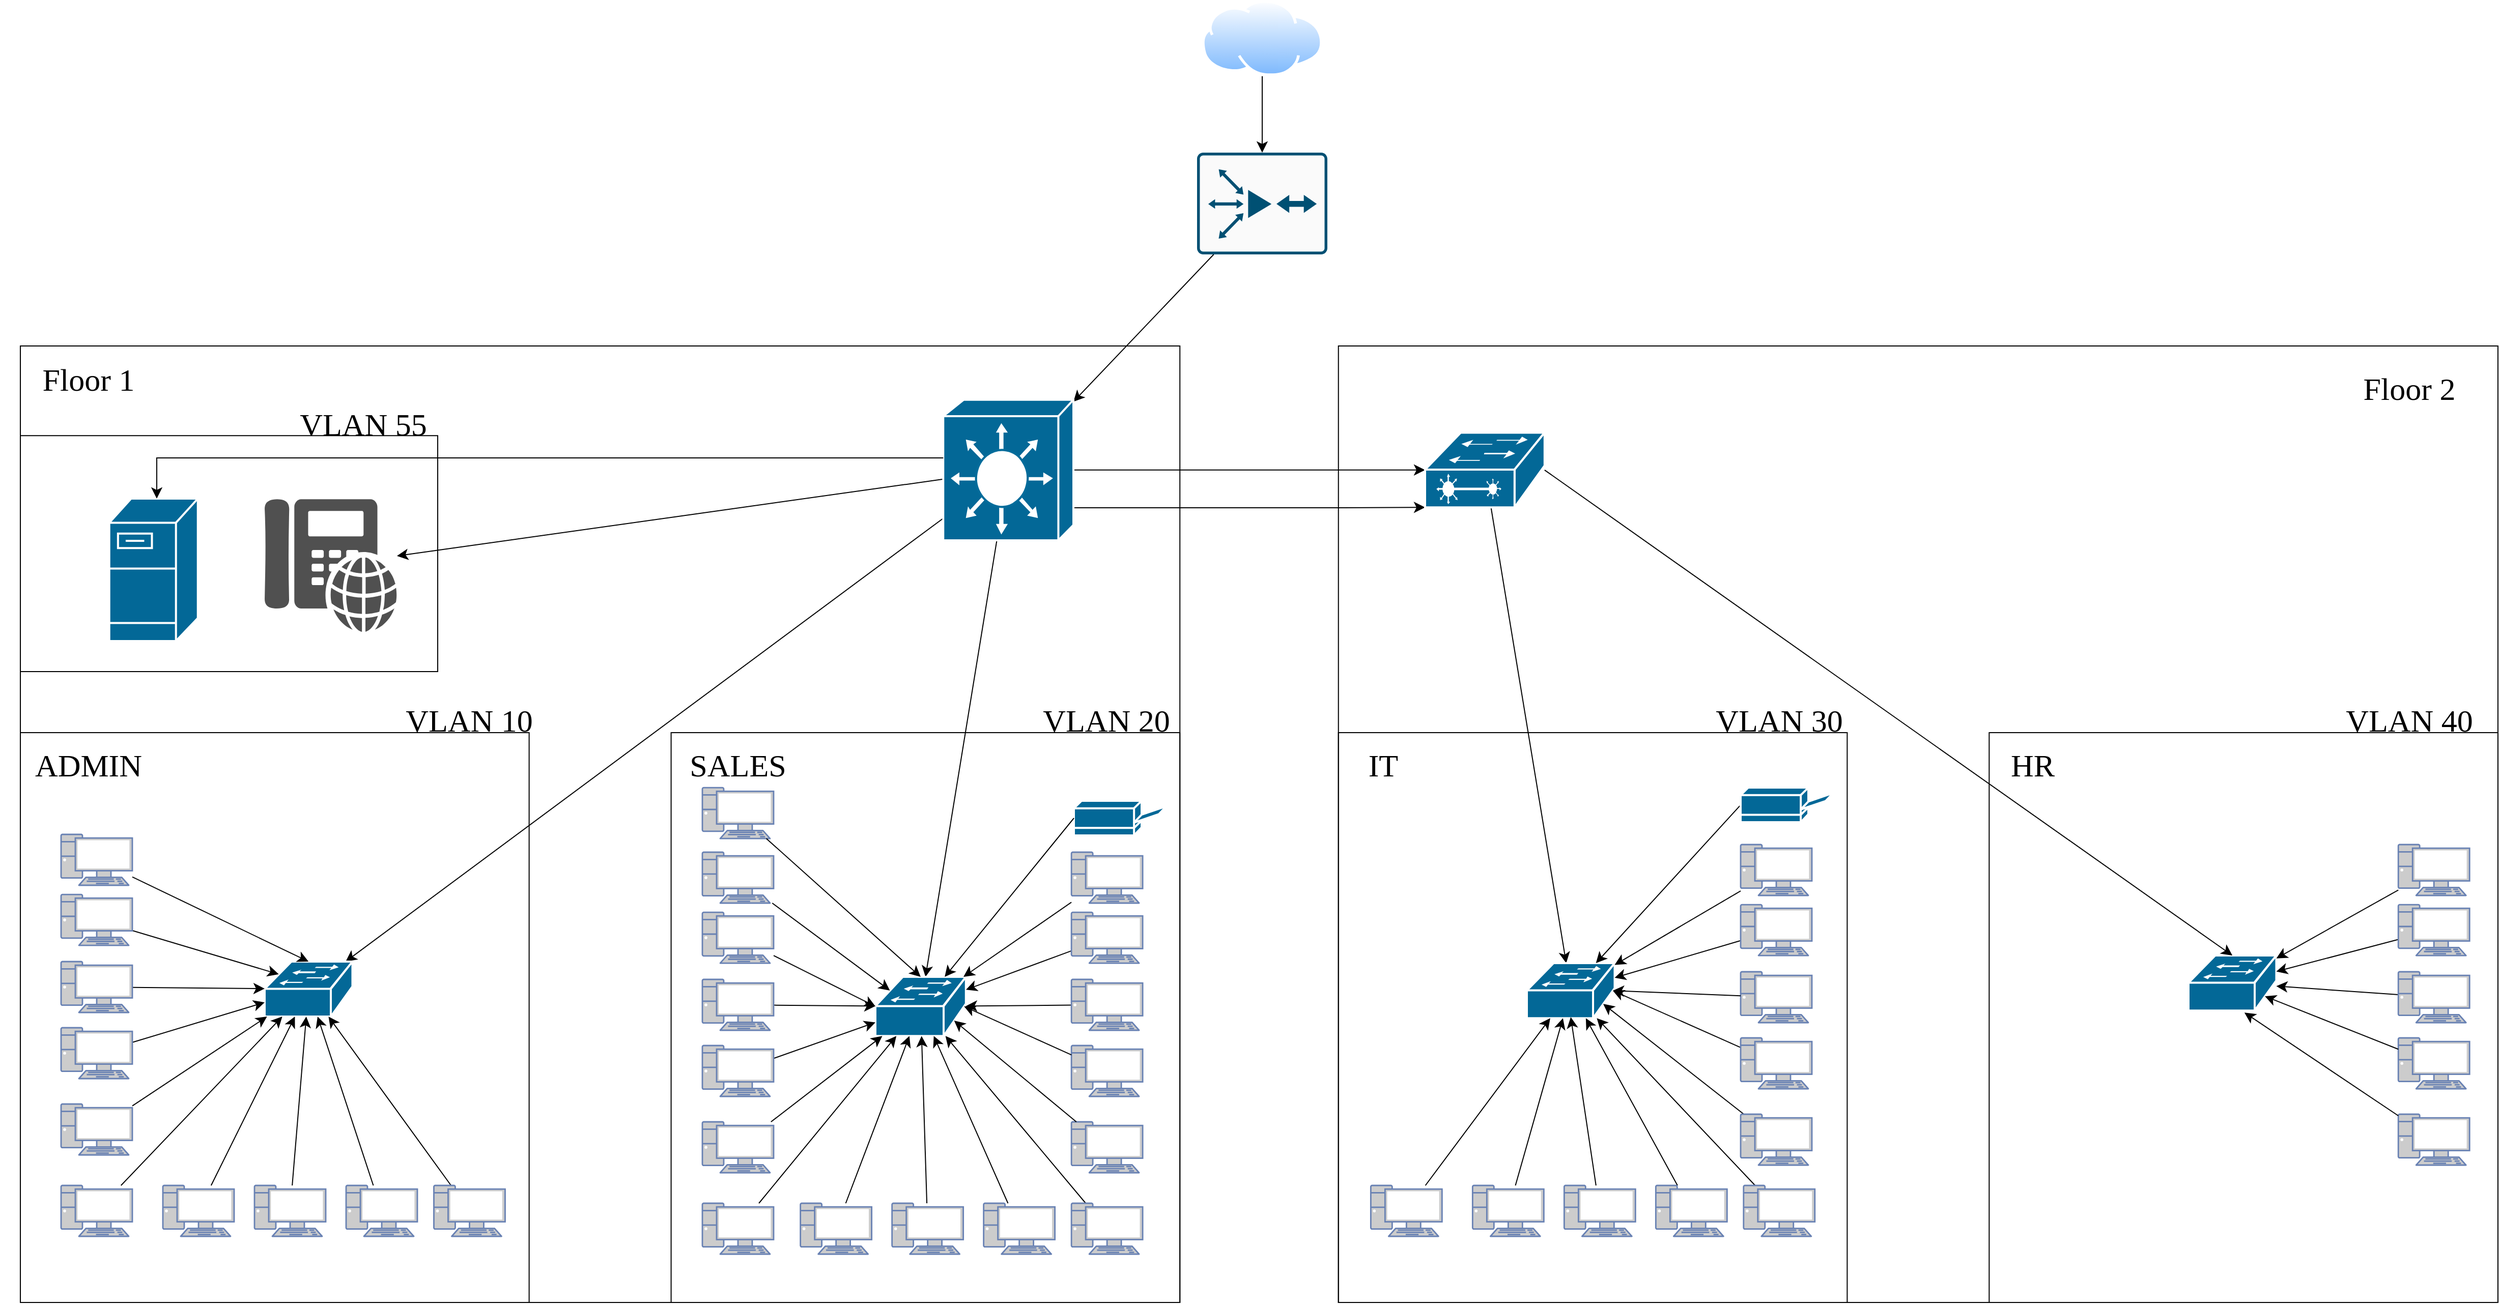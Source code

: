 <mxfile version="27.0.3">
  <diagram name="Page-1" id="lvZPzRQ9xBgecxqEHYSW">
    <mxGraphModel dx="3489" dy="4010" grid="1" gridSize="10" guides="1" tooltips="1" connect="1" arrows="1" fold="1" page="1" pageScale="1" pageWidth="1169" pageHeight="827" background="none" math="0" shadow="0">
      <root>
        <mxCell id="0" />
        <mxCell id="1" parent="0" />
        <mxCell id="jiWG33mtaCor1uyyTD07-7" value="" style="edgeStyle=none;curved=1;rounded=0;orthogonalLoop=1;jettySize=auto;html=1;fontSize=12;startSize=8;endSize=8;" edge="1" parent="1" source="jiWG33mtaCor1uyyTD07-3" target="jiWG33mtaCor1uyyTD07-6">
          <mxGeometry relative="1" as="geometry" />
        </mxCell>
        <mxCell id="jiWG33mtaCor1uyyTD07-3" value="" style="image;aspect=fixed;perimeter=ellipsePerimeter;html=1;align=center;shadow=0;dashed=0;spacingTop=3;image=img/lib/active_directory/internet_cloud.svg;" vertex="1" parent="1">
          <mxGeometry x="520.55" y="40" width="118.89" height="74.9" as="geometry" />
        </mxCell>
        <mxCell id="jiWG33mtaCor1uyyTD07-8" value="" style="edgeStyle=none;curved=1;rounded=0;orthogonalLoop=1;jettySize=auto;html=1;fontSize=12;startSize=8;endSize=8;" edge="1" parent="1" source="jiWG33mtaCor1uyyTD07-6" target="jiWG33mtaCor1uyyTD07-2">
          <mxGeometry relative="1" as="geometry" />
        </mxCell>
        <mxCell id="jiWG33mtaCor1uyyTD07-6" value="" style="sketch=0;points=[[0.015,0.015,0],[0.985,0.015,0],[0.985,0.985,0],[0.015,0.985,0],[0.25,0,0],[0.5,0,0],[0.75,0,0],[1,0.25,0],[1,0.5,0],[1,0.75,0],[0.75,1,0],[0.5,1,0],[0.25,1,0],[0,0.75,0],[0,0.5,0],[0,0.25,0]];verticalLabelPosition=bottom;html=1;verticalAlign=top;aspect=fixed;align=center;pointerEvents=1;shape=mxgraph.cisco19.rect;prIcon=router_with_firewall2;fillColor=#FAFAFA;strokeColor=#005073;" vertex="1" parent="1">
          <mxGeometry x="515.99" y="190" width="128" height="100" as="geometry" />
        </mxCell>
        <mxCell id="jiWG33mtaCor1uyyTD07-9" value="" style="rounded=0;whiteSpace=wrap;html=1;fillColor=none;" vertex="1" parent="1">
          <mxGeometry x="-640" y="380" width="1139.122" height="940" as="geometry" />
        </mxCell>
        <mxCell id="jiWG33mtaCor1uyyTD07-25" style="edgeStyle=none;curved=1;rounded=0;orthogonalLoop=1;jettySize=auto;html=1;fontSize=12;startSize=8;endSize=8;" edge="1" parent="1" source="jiWG33mtaCor1uyyTD07-2" target="jiWG33mtaCor1uyyTD07-19">
          <mxGeometry relative="1" as="geometry" />
        </mxCell>
        <mxCell id="jiWG33mtaCor1uyyTD07-28" style="edgeStyle=none;curved=1;rounded=0;orthogonalLoop=1;jettySize=auto;html=1;fontSize=12;startSize=8;endSize=8;" edge="1" parent="1" source="jiWG33mtaCor1uyyTD07-2" target="jiWG33mtaCor1uyyTD07-26">
          <mxGeometry relative="1" as="geometry" />
        </mxCell>
        <mxCell id="jiWG33mtaCor1uyyTD07-30" style="edgeStyle=none;curved=1;rounded=0;orthogonalLoop=1;jettySize=auto;html=1;fontSize=12;startSize=8;endSize=8;" edge="1" parent="1" source="jiWG33mtaCor1uyyTD07-2" target="jiWG33mtaCor1uyyTD07-29">
          <mxGeometry relative="1" as="geometry" />
        </mxCell>
        <mxCell id="jiWG33mtaCor1uyyTD07-33" style="edgeStyle=none;curved=1;rounded=0;orthogonalLoop=1;jettySize=auto;html=1;fontSize=12;startSize=8;endSize=8;" edge="1" parent="1" source="jiWG33mtaCor1uyyTD07-2" target="jiWG33mtaCor1uyyTD07-16">
          <mxGeometry relative="1" as="geometry" />
        </mxCell>
        <mxCell id="jiWG33mtaCor1uyyTD07-134" style="edgeStyle=orthogonalEdgeStyle;rounded=0;orthogonalLoop=1;jettySize=auto;html=1;fontSize=12;startSize=8;endSize=8;entryX=0;entryY=1;entryDx=0;entryDy=0;entryPerimeter=0;" edge="1" parent="1" source="jiWG33mtaCor1uyyTD07-2" target="jiWG33mtaCor1uyyTD07-16">
          <mxGeometry relative="1" as="geometry">
            <Array as="points">
              <mxPoint x="660" y="539" />
              <mxPoint x="660" y="539" />
            </Array>
          </mxGeometry>
        </mxCell>
        <mxCell id="jiWG33mtaCor1uyyTD07-2" value="" style="shape=mxgraph.cisco.switches.layer_3_switch;sketch=0;html=1;pointerEvents=1;dashed=0;fillColor=#036897;strokeColor=#ffffff;strokeWidth=2;verticalLabelPosition=bottom;verticalAlign=top;align=center;outlineConnect=0;" vertex="1" parent="1">
          <mxGeometry x="266.648" y="432.882" width="127.861" height="138.062" as="geometry" />
        </mxCell>
        <mxCell id="jiWG33mtaCor1uyyTD07-11" value="" style="rounded=0;whiteSpace=wrap;html=1;fillColor=none;" vertex="1" parent="1">
          <mxGeometry x="654.868" y="380" width="1139.122" height="940" as="geometry" />
        </mxCell>
        <mxCell id="jiWG33mtaCor1uyyTD07-13" value="Floor 1" style="text;html=1;align=center;verticalAlign=middle;whiteSpace=wrap;rounded=0;fontFamily=Poppins;fontSource=https%3A%2F%2Ffonts.googleapis.com%2Fcss%3Ffamily%3DPoppins;fontSize=31;" vertex="1" parent="1">
          <mxGeometry x="-659.996" y="391.002" width="174.355" height="44.062" as="geometry" />
        </mxCell>
        <mxCell id="jiWG33mtaCor1uyyTD07-15" value="Floor 2" style="text;html=1;align=center;verticalAlign=middle;whiteSpace=wrap;rounded=0;fontFamily=Poppins;fontSource=https%3A%2F%2Ffonts.googleapis.com%2Fcss%3Ffamily%3DPoppins;fontSize=31;" vertex="1" parent="1">
          <mxGeometry x="1619.639" y="400.002" width="174.355" height="44.062" as="geometry" />
        </mxCell>
        <mxCell id="jiWG33mtaCor1uyyTD07-101" style="edgeStyle=none;curved=1;rounded=0;orthogonalLoop=1;jettySize=auto;html=1;fontSize=12;startSize=8;endSize=8;" edge="1" parent="1" source="jiWG33mtaCor1uyyTD07-16" target="jiWG33mtaCor1uyyTD07-90">
          <mxGeometry relative="1" as="geometry" />
        </mxCell>
        <mxCell id="jiWG33mtaCor1uyyTD07-16" value="" style="shape=mxgraph.cisco.switches.layer_2_remote_switch;sketch=0;html=1;pointerEvents=1;dashed=0;fillColor=#036897;strokeColor=#ffffff;strokeWidth=2;verticalLabelPosition=bottom;verticalAlign=top;align=center;outlineConnect=0;" vertex="1" parent="1">
          <mxGeometry x="740.004" y="465.19" width="117.399" height="73.438" as="geometry" />
        </mxCell>
        <mxCell id="jiWG33mtaCor1uyyTD07-21" value="" style="rounded=0;whiteSpace=wrap;html=1;fillColor=none;" vertex="1" parent="1">
          <mxGeometry x="-640" y="760" width="499.82" height="560" as="geometry" />
        </mxCell>
        <mxCell id="jiWG33mtaCor1uyyTD07-17" value="" style="shape=mxgraph.cisco.servers.fileserver;sketch=0;html=1;pointerEvents=1;dashed=0;fillColor=#036897;strokeColor=#ffffff;strokeWidth=2;verticalLabelPosition=bottom;verticalAlign=top;align=center;outlineConnect=0;" vertex="1" parent="1">
          <mxGeometry x="-552.65" y="530" width="87.01" height="140" as="geometry" />
        </mxCell>
        <mxCell id="jiWG33mtaCor1uyyTD07-18" style="edgeStyle=orthogonalEdgeStyle;rounded=0;orthogonalLoop=1;jettySize=auto;html=1;fontSize=12;startSize=8;endSize=8;" edge="1" parent="1" source="jiWG33mtaCor1uyyTD07-2" target="jiWG33mtaCor1uyyTD07-17">
          <mxGeometry relative="1" as="geometry">
            <Array as="points">
              <mxPoint x="-506" y="490" />
            </Array>
          </mxGeometry>
        </mxCell>
        <mxCell id="jiWG33mtaCor1uyyTD07-19" value="" style="shape=mxgraph.cisco.switches.workgroup_switch;sketch=0;html=1;pointerEvents=1;dashed=0;fillColor=#036897;strokeColor=#ffffff;strokeWidth=2;verticalLabelPosition=bottom;verticalAlign=top;align=center;outlineConnect=0;" vertex="1" parent="1">
          <mxGeometry x="-400" y="985" width="86.23" height="54.06" as="geometry" />
        </mxCell>
        <mxCell id="jiWG33mtaCor1uyyTD07-22" value="" style="rounded=0;whiteSpace=wrap;html=1;fillColor=none;" vertex="1" parent="1">
          <mxGeometry x="-0.7" y="760" width="499.82" height="560" as="geometry" />
        </mxCell>
        <mxCell id="jiWG33mtaCor1uyyTD07-26" value="" style="sketch=0;pointerEvents=1;shadow=0;dashed=0;html=1;strokeColor=none;fillColor=#505050;labelPosition=center;verticalLabelPosition=bottom;verticalAlign=top;outlineConnect=0;align=center;shape=mxgraph.office.devices.phone_voip;" vertex="1" parent="1">
          <mxGeometry x="-400" y="530" width="130" height="131" as="geometry" />
        </mxCell>
        <mxCell id="jiWG33mtaCor1uyyTD07-29" value="" style="shape=mxgraph.cisco.switches.workgroup_switch;sketch=0;html=1;pointerEvents=1;dashed=0;fillColor=#036897;strokeColor=#ffffff;strokeWidth=2;verticalLabelPosition=bottom;verticalAlign=top;align=center;outlineConnect=0;" vertex="1" parent="1">
          <mxGeometry x="200" y="1000.0" width="88.9" height="58.12" as="geometry" />
        </mxCell>
        <mxCell id="jiWG33mtaCor1uyyTD07-31" value="ADMIN" style="text;html=1;align=center;verticalAlign=middle;whiteSpace=wrap;rounded=0;fontFamily=Poppins;fontSource=https%3A%2F%2Ffonts.googleapis.com%2Fcss%3Ffamily%3DPoppins;fontSize=31;" vertex="1" parent="1">
          <mxGeometry x="-659.996" y="770.003" width="174.355" height="44.062" as="geometry" />
        </mxCell>
        <mxCell id="jiWG33mtaCor1uyyTD07-32" value="SALES" style="text;html=1;align=center;verticalAlign=middle;whiteSpace=wrap;rounded=0;fontFamily=Poppins;fontSource=https%3A%2F%2Ffonts.googleapis.com%2Fcss%3Ffamily%3DPoppins;fontSize=31;" vertex="1" parent="1">
          <mxGeometry x="-22.176" y="770.013" width="174.355" height="44.062" as="geometry" />
        </mxCell>
        <mxCell id="jiWG33mtaCor1uyyTD07-45" style="edgeStyle=none;curved=1;rounded=0;orthogonalLoop=1;jettySize=auto;html=1;fontSize=12;startSize=8;endSize=8;entryX=0.16;entryY=0.23;entryDx=0;entryDy=0;entryPerimeter=0;" edge="1" parent="1" source="jiWG33mtaCor1uyyTD07-34" target="jiWG33mtaCor1uyyTD07-19">
          <mxGeometry relative="1" as="geometry" />
        </mxCell>
        <mxCell id="jiWG33mtaCor1uyyTD07-34" value="" style="fontColor=#0066CC;verticalAlign=top;verticalLabelPosition=bottom;labelPosition=center;align=center;html=1;outlineConnect=0;fillColor=#CCCCCC;strokeColor=#6881B3;gradientColor=none;gradientDirection=north;strokeWidth=2;shape=mxgraph.networks.pc;" vertex="1" parent="1">
          <mxGeometry x="-600" y="919.06" width="70" height="50" as="geometry" />
        </mxCell>
        <mxCell id="jiWG33mtaCor1uyyTD07-46" style="edgeStyle=none;curved=1;rounded=0;orthogonalLoop=1;jettySize=auto;html=1;fontSize=12;startSize=8;endSize=8;" edge="1" parent="1" source="jiWG33mtaCor1uyyTD07-35" target="jiWG33mtaCor1uyyTD07-19">
          <mxGeometry relative="1" as="geometry" />
        </mxCell>
        <mxCell id="jiWG33mtaCor1uyyTD07-35" value="" style="fontColor=#0066CC;verticalAlign=top;verticalLabelPosition=bottom;labelPosition=center;align=center;html=1;outlineConnect=0;fillColor=#CCCCCC;strokeColor=#6881B3;gradientColor=none;gradientDirection=north;strokeWidth=2;shape=mxgraph.networks.pc;" vertex="1" parent="1">
          <mxGeometry x="-600" y="985" width="70" height="50" as="geometry" />
        </mxCell>
        <mxCell id="jiWG33mtaCor1uyyTD07-47" style="edgeStyle=none;curved=1;rounded=0;orthogonalLoop=1;jettySize=auto;html=1;fontSize=12;startSize=8;endSize=8;" edge="1" parent="1" source="jiWG33mtaCor1uyyTD07-36" target="jiWG33mtaCor1uyyTD07-19">
          <mxGeometry relative="1" as="geometry" />
        </mxCell>
        <mxCell id="jiWG33mtaCor1uyyTD07-36" value="" style="fontColor=#0066CC;verticalAlign=top;verticalLabelPosition=bottom;labelPosition=center;align=center;html=1;outlineConnect=0;fillColor=#CCCCCC;strokeColor=#6881B3;gradientColor=none;gradientDirection=north;strokeWidth=2;shape=mxgraph.networks.pc;" vertex="1" parent="1">
          <mxGeometry x="-600" y="1050" width="70" height="50" as="geometry" />
        </mxCell>
        <mxCell id="jiWG33mtaCor1uyyTD07-48" style="edgeStyle=none;curved=1;rounded=0;orthogonalLoop=1;jettySize=auto;html=1;fontSize=12;startSize=8;endSize=8;" edge="1" parent="1" source="jiWG33mtaCor1uyyTD07-37" target="jiWG33mtaCor1uyyTD07-19">
          <mxGeometry relative="1" as="geometry" />
        </mxCell>
        <mxCell id="jiWG33mtaCor1uyyTD07-37" value="" style="fontColor=#0066CC;verticalAlign=top;verticalLabelPosition=bottom;labelPosition=center;align=center;html=1;outlineConnect=0;fillColor=#CCCCCC;strokeColor=#6881B3;gradientColor=none;gradientDirection=north;strokeWidth=2;shape=mxgraph.networks.pc;" vertex="1" parent="1">
          <mxGeometry x="-600" y="1125" width="70" height="50" as="geometry" />
        </mxCell>
        <mxCell id="jiWG33mtaCor1uyyTD07-49" style="edgeStyle=none;curved=1;rounded=0;orthogonalLoop=1;jettySize=auto;html=1;fontSize=12;startSize=8;endSize=8;" edge="1" parent="1" source="jiWG33mtaCor1uyyTD07-38" target="jiWG33mtaCor1uyyTD07-19">
          <mxGeometry relative="1" as="geometry" />
        </mxCell>
        <mxCell id="jiWG33mtaCor1uyyTD07-38" value="" style="fontColor=#0066CC;verticalAlign=top;verticalLabelPosition=bottom;labelPosition=center;align=center;html=1;outlineConnect=0;fillColor=#CCCCCC;strokeColor=#6881B3;gradientColor=none;gradientDirection=north;strokeWidth=2;shape=mxgraph.networks.pc;" vertex="1" parent="1">
          <mxGeometry x="-600" y="1205" width="70" height="50" as="geometry" />
        </mxCell>
        <mxCell id="jiWG33mtaCor1uyyTD07-50" style="edgeStyle=none;curved=1;rounded=0;orthogonalLoop=1;jettySize=auto;html=1;fontSize=12;startSize=8;endSize=8;" edge="1" parent="1" source="jiWG33mtaCor1uyyTD07-39" target="jiWG33mtaCor1uyyTD07-19">
          <mxGeometry relative="1" as="geometry" />
        </mxCell>
        <mxCell id="jiWG33mtaCor1uyyTD07-39" value="" style="fontColor=#0066CC;verticalAlign=top;verticalLabelPosition=bottom;labelPosition=center;align=center;html=1;outlineConnect=0;fillColor=#CCCCCC;strokeColor=#6881B3;gradientColor=none;gradientDirection=north;strokeWidth=2;shape=mxgraph.networks.pc;" vertex="1" parent="1">
          <mxGeometry x="-500" y="1205" width="70" height="50" as="geometry" />
        </mxCell>
        <mxCell id="jiWG33mtaCor1uyyTD07-51" style="edgeStyle=none;curved=1;rounded=0;orthogonalLoop=1;jettySize=auto;html=1;fontSize=12;startSize=8;endSize=8;" edge="1" parent="1" source="jiWG33mtaCor1uyyTD07-40" target="jiWG33mtaCor1uyyTD07-19">
          <mxGeometry relative="1" as="geometry" />
        </mxCell>
        <mxCell id="jiWG33mtaCor1uyyTD07-40" value="" style="fontColor=#0066CC;verticalAlign=top;verticalLabelPosition=bottom;labelPosition=center;align=center;html=1;outlineConnect=0;fillColor=#CCCCCC;strokeColor=#6881B3;gradientColor=none;gradientDirection=north;strokeWidth=2;shape=mxgraph.networks.pc;" vertex="1" parent="1">
          <mxGeometry x="-410" y="1205" width="70" height="50" as="geometry" />
        </mxCell>
        <mxCell id="jiWG33mtaCor1uyyTD07-52" style="edgeStyle=none;curved=1;rounded=0;orthogonalLoop=1;jettySize=auto;html=1;fontSize=12;startSize=8;endSize=8;" edge="1" parent="1" source="jiWG33mtaCor1uyyTD07-41" target="jiWG33mtaCor1uyyTD07-19">
          <mxGeometry relative="1" as="geometry" />
        </mxCell>
        <mxCell id="jiWG33mtaCor1uyyTD07-41" value="" style="fontColor=#0066CC;verticalAlign=top;verticalLabelPosition=bottom;labelPosition=center;align=center;html=1;outlineConnect=0;fillColor=#CCCCCC;strokeColor=#6881B3;gradientColor=none;gradientDirection=north;strokeWidth=2;shape=mxgraph.networks.pc;" vertex="1" parent="1">
          <mxGeometry x="-320" y="1205" width="70" height="50" as="geometry" />
        </mxCell>
        <mxCell id="jiWG33mtaCor1uyyTD07-53" style="edgeStyle=none;curved=1;rounded=0;orthogonalLoop=1;jettySize=auto;html=1;fontSize=12;startSize=8;endSize=8;" edge="1" parent="1" source="jiWG33mtaCor1uyyTD07-42" target="jiWG33mtaCor1uyyTD07-19">
          <mxGeometry relative="1" as="geometry" />
        </mxCell>
        <mxCell id="jiWG33mtaCor1uyyTD07-42" value="" style="fontColor=#0066CC;verticalAlign=top;verticalLabelPosition=bottom;labelPosition=center;align=center;html=1;outlineConnect=0;fillColor=#CCCCCC;strokeColor=#6881B3;gradientColor=none;gradientDirection=north;strokeWidth=2;shape=mxgraph.networks.pc;" vertex="1" parent="1">
          <mxGeometry x="-233.77" y="1205" width="70" height="50" as="geometry" />
        </mxCell>
        <mxCell id="jiWG33mtaCor1uyyTD07-44" style="edgeStyle=none;curved=1;rounded=0;orthogonalLoop=1;jettySize=auto;html=1;fontSize=12;startSize=8;endSize=8;entryX=0.5;entryY=0;entryDx=0;entryDy=0;entryPerimeter=0;" edge="1" parent="1" source="jiWG33mtaCor1uyyTD07-43" target="jiWG33mtaCor1uyyTD07-19">
          <mxGeometry relative="1" as="geometry" />
        </mxCell>
        <mxCell id="jiWG33mtaCor1uyyTD07-43" value="" style="fontColor=#0066CC;verticalAlign=top;verticalLabelPosition=bottom;labelPosition=center;align=center;html=1;outlineConnect=0;fillColor=#CCCCCC;strokeColor=#6881B3;gradientColor=none;gradientDirection=north;strokeWidth=2;shape=mxgraph.networks.pc;" vertex="1" parent="1">
          <mxGeometry x="-600" y="860" width="70" height="50" as="geometry" />
        </mxCell>
        <mxCell id="jiWG33mtaCor1uyyTD07-72" style="edgeStyle=none;curved=1;rounded=0;orthogonalLoop=1;jettySize=auto;html=1;fontSize=12;startSize=8;endSize=8;entryX=0;entryY=0.5;entryDx=0;entryDy=0;entryPerimeter=0;" edge="1" parent="1" source="jiWG33mtaCor1uyyTD07-54" target="jiWG33mtaCor1uyyTD07-29">
          <mxGeometry relative="1" as="geometry" />
        </mxCell>
        <mxCell id="jiWG33mtaCor1uyyTD07-54" value="" style="fontColor=#0066CC;verticalAlign=top;verticalLabelPosition=bottom;labelPosition=center;align=center;html=1;outlineConnect=0;fillColor=#CCCCCC;strokeColor=#6881B3;gradientColor=none;gradientDirection=north;strokeWidth=2;shape=mxgraph.networks.pc;" vertex="1" parent="1">
          <mxGeometry x="30.0" y="936.56" width="70" height="50" as="geometry" />
        </mxCell>
        <mxCell id="jiWG33mtaCor1uyyTD07-73" style="edgeStyle=none;curved=1;rounded=0;orthogonalLoop=1;jettySize=auto;html=1;fontSize=12;startSize=8;endSize=8;" edge="1" parent="1" source="jiWG33mtaCor1uyyTD07-55" target="jiWG33mtaCor1uyyTD07-29">
          <mxGeometry relative="1" as="geometry" />
        </mxCell>
        <mxCell id="jiWG33mtaCor1uyyTD07-55" value="" style="fontColor=#0066CC;verticalAlign=top;verticalLabelPosition=bottom;labelPosition=center;align=center;html=1;outlineConnect=0;fillColor=#CCCCCC;strokeColor=#6881B3;gradientColor=none;gradientDirection=north;strokeWidth=2;shape=mxgraph.networks.pc;" vertex="1" parent="1">
          <mxGeometry x="30.0" y="1002.5" width="70" height="50" as="geometry" />
        </mxCell>
        <mxCell id="jiWG33mtaCor1uyyTD07-74" style="edgeStyle=none;curved=1;rounded=0;orthogonalLoop=1;jettySize=auto;html=1;fontSize=12;startSize=8;endSize=8;" edge="1" parent="1" source="jiWG33mtaCor1uyyTD07-56" target="jiWG33mtaCor1uyyTD07-29">
          <mxGeometry relative="1" as="geometry" />
        </mxCell>
        <mxCell id="jiWG33mtaCor1uyyTD07-56" value="" style="fontColor=#0066CC;verticalAlign=top;verticalLabelPosition=bottom;labelPosition=center;align=center;html=1;outlineConnect=0;fillColor=#CCCCCC;strokeColor=#6881B3;gradientColor=none;gradientDirection=north;strokeWidth=2;shape=mxgraph.networks.pc;" vertex="1" parent="1">
          <mxGeometry x="30.0" y="1067.5" width="70" height="50" as="geometry" />
        </mxCell>
        <mxCell id="jiWG33mtaCor1uyyTD07-75" style="edgeStyle=none;curved=1;rounded=0;orthogonalLoop=1;jettySize=auto;html=1;fontSize=12;startSize=8;endSize=8;" edge="1" parent="1" source="jiWG33mtaCor1uyyTD07-57" target="jiWG33mtaCor1uyyTD07-29">
          <mxGeometry relative="1" as="geometry" />
        </mxCell>
        <mxCell id="jiWG33mtaCor1uyyTD07-57" value="" style="fontColor=#0066CC;verticalAlign=top;verticalLabelPosition=bottom;labelPosition=center;align=center;html=1;outlineConnect=0;fillColor=#CCCCCC;strokeColor=#6881B3;gradientColor=none;gradientDirection=north;strokeWidth=2;shape=mxgraph.networks.pc;" vertex="1" parent="1">
          <mxGeometry x="30.0" y="1142.5" width="70" height="50" as="geometry" />
        </mxCell>
        <mxCell id="jiWG33mtaCor1uyyTD07-76" style="edgeStyle=none;curved=1;rounded=0;orthogonalLoop=1;jettySize=auto;html=1;fontSize=12;startSize=8;endSize=8;" edge="1" parent="1" source="jiWG33mtaCor1uyyTD07-58" target="jiWG33mtaCor1uyyTD07-29">
          <mxGeometry relative="1" as="geometry" />
        </mxCell>
        <mxCell id="jiWG33mtaCor1uyyTD07-58" value="" style="fontColor=#0066CC;verticalAlign=top;verticalLabelPosition=bottom;labelPosition=center;align=center;html=1;outlineConnect=0;fillColor=#CCCCCC;strokeColor=#6881B3;gradientColor=none;gradientDirection=north;strokeWidth=2;shape=mxgraph.networks.pc;" vertex="1" parent="1">
          <mxGeometry x="30.0" y="1222.5" width="70" height="50" as="geometry" />
        </mxCell>
        <mxCell id="jiWG33mtaCor1uyyTD07-77" style="edgeStyle=none;curved=1;rounded=0;orthogonalLoop=1;jettySize=auto;html=1;fontSize=12;startSize=8;endSize=8;" edge="1" parent="1" source="jiWG33mtaCor1uyyTD07-59" target="jiWG33mtaCor1uyyTD07-29">
          <mxGeometry relative="1" as="geometry" />
        </mxCell>
        <mxCell id="jiWG33mtaCor1uyyTD07-59" value="" style="fontColor=#0066CC;verticalAlign=top;verticalLabelPosition=bottom;labelPosition=center;align=center;html=1;outlineConnect=0;fillColor=#CCCCCC;strokeColor=#6881B3;gradientColor=none;gradientDirection=north;strokeWidth=2;shape=mxgraph.networks.pc;" vertex="1" parent="1">
          <mxGeometry x="126.33" y="1222.5" width="70" height="50" as="geometry" />
        </mxCell>
        <mxCell id="jiWG33mtaCor1uyyTD07-78" style="edgeStyle=none;curved=1;rounded=0;orthogonalLoop=1;jettySize=auto;html=1;fontSize=12;startSize=8;endSize=8;" edge="1" parent="1" source="jiWG33mtaCor1uyyTD07-60" target="jiWG33mtaCor1uyyTD07-29">
          <mxGeometry relative="1" as="geometry" />
        </mxCell>
        <mxCell id="jiWG33mtaCor1uyyTD07-60" value="" style="fontColor=#0066CC;verticalAlign=top;verticalLabelPosition=bottom;labelPosition=center;align=center;html=1;outlineConnect=0;fillColor=#CCCCCC;strokeColor=#6881B3;gradientColor=none;gradientDirection=north;strokeWidth=2;shape=mxgraph.networks.pc;" vertex="1" parent="1">
          <mxGeometry x="216.33" y="1222.5" width="70" height="50" as="geometry" />
        </mxCell>
        <mxCell id="jiWG33mtaCor1uyyTD07-79" style="edgeStyle=none;curved=1;rounded=0;orthogonalLoop=1;jettySize=auto;html=1;fontSize=12;startSize=8;endSize=8;" edge="1" parent="1" source="jiWG33mtaCor1uyyTD07-61" target="jiWG33mtaCor1uyyTD07-29">
          <mxGeometry relative="1" as="geometry" />
        </mxCell>
        <mxCell id="jiWG33mtaCor1uyyTD07-61" value="" style="fontColor=#0066CC;verticalAlign=top;verticalLabelPosition=bottom;labelPosition=center;align=center;html=1;outlineConnect=0;fillColor=#CCCCCC;strokeColor=#6881B3;gradientColor=none;gradientDirection=north;strokeWidth=2;shape=mxgraph.networks.pc;" vertex="1" parent="1">
          <mxGeometry x="306.33" y="1222.5" width="70" height="50" as="geometry" />
        </mxCell>
        <mxCell id="jiWG33mtaCor1uyyTD07-80" style="edgeStyle=none;curved=1;rounded=0;orthogonalLoop=1;jettySize=auto;html=1;fontSize=12;startSize=8;endSize=8;" edge="1" parent="1" source="jiWG33mtaCor1uyyTD07-62" target="jiWG33mtaCor1uyyTD07-29">
          <mxGeometry relative="1" as="geometry" />
        </mxCell>
        <mxCell id="jiWG33mtaCor1uyyTD07-62" value="" style="fontColor=#0066CC;verticalAlign=top;verticalLabelPosition=bottom;labelPosition=center;align=center;html=1;outlineConnect=0;fillColor=#CCCCCC;strokeColor=#6881B3;gradientColor=none;gradientDirection=north;strokeWidth=2;shape=mxgraph.networks.pc;" vertex="1" parent="1">
          <mxGeometry x="392.56" y="1222.5" width="70" height="50" as="geometry" />
        </mxCell>
        <mxCell id="jiWG33mtaCor1uyyTD07-63" value="" style="fontColor=#0066CC;verticalAlign=top;verticalLabelPosition=bottom;labelPosition=center;align=center;html=1;outlineConnect=0;fillColor=#CCCCCC;strokeColor=#6881B3;gradientColor=none;gradientDirection=north;strokeWidth=2;shape=mxgraph.networks.pc;" vertex="1" parent="1">
          <mxGeometry x="30.0" y="877.5" width="70" height="50" as="geometry" />
        </mxCell>
        <mxCell id="jiWG33mtaCor1uyyTD07-84" style="edgeStyle=none;curved=1;rounded=0;orthogonalLoop=1;jettySize=auto;html=1;fontSize=12;startSize=8;endSize=8;" edge="1" parent="1" source="jiWG33mtaCor1uyyTD07-64" target="jiWG33mtaCor1uyyTD07-29">
          <mxGeometry relative="1" as="geometry" />
        </mxCell>
        <mxCell id="jiWG33mtaCor1uyyTD07-64" value="" style="fontColor=#0066CC;verticalAlign=top;verticalLabelPosition=bottom;labelPosition=center;align=center;html=1;outlineConnect=0;fillColor=#CCCCCC;strokeColor=#6881B3;gradientColor=none;gradientDirection=north;strokeWidth=2;shape=mxgraph.networks.pc;" vertex="1" parent="1">
          <mxGeometry x="392.56" y="936.56" width="70" height="50" as="geometry" />
        </mxCell>
        <mxCell id="jiWG33mtaCor1uyyTD07-83" style="edgeStyle=none;curved=1;rounded=0;orthogonalLoop=1;jettySize=auto;html=1;fontSize=12;startSize=8;endSize=8;" edge="1" parent="1" source="jiWG33mtaCor1uyyTD07-65" target="jiWG33mtaCor1uyyTD07-29">
          <mxGeometry relative="1" as="geometry" />
        </mxCell>
        <mxCell id="jiWG33mtaCor1uyyTD07-65" value="" style="fontColor=#0066CC;verticalAlign=top;verticalLabelPosition=bottom;labelPosition=center;align=center;html=1;outlineConnect=0;fillColor=#CCCCCC;strokeColor=#6881B3;gradientColor=none;gradientDirection=north;strokeWidth=2;shape=mxgraph.networks.pc;" vertex="1" parent="1">
          <mxGeometry x="392.56" y="1002.5" width="70" height="50" as="geometry" />
        </mxCell>
        <mxCell id="jiWG33mtaCor1uyyTD07-66" value="" style="fontColor=#0066CC;verticalAlign=top;verticalLabelPosition=bottom;labelPosition=center;align=center;html=1;outlineConnect=0;fillColor=#CCCCCC;strokeColor=#6881B3;gradientColor=none;gradientDirection=north;strokeWidth=2;shape=mxgraph.networks.pc;" vertex="1" parent="1">
          <mxGeometry x="392.56" y="1067.5" width="70" height="50" as="geometry" />
        </mxCell>
        <mxCell id="jiWG33mtaCor1uyyTD07-67" value="" style="fontColor=#0066CC;verticalAlign=top;verticalLabelPosition=bottom;labelPosition=center;align=center;html=1;outlineConnect=0;fillColor=#CCCCCC;strokeColor=#6881B3;gradientColor=none;gradientDirection=north;strokeWidth=2;shape=mxgraph.networks.pc;" vertex="1" parent="1">
          <mxGeometry x="392.56" y="1142.5" width="70" height="50" as="geometry" />
        </mxCell>
        <mxCell id="jiWG33mtaCor1uyyTD07-85" style="edgeStyle=none;curved=1;rounded=0;orthogonalLoop=1;jettySize=auto;html=1;fontSize=12;startSize=8;endSize=8;" edge="1" parent="1" source="jiWG33mtaCor1uyyTD07-68" target="jiWG33mtaCor1uyyTD07-29">
          <mxGeometry relative="1" as="geometry" />
        </mxCell>
        <mxCell id="jiWG33mtaCor1uyyTD07-68" value="" style="fontColor=#0066CC;verticalAlign=top;verticalLabelPosition=bottom;labelPosition=center;align=center;html=1;outlineConnect=0;fillColor=#CCCCCC;strokeColor=#6881B3;gradientColor=none;gradientDirection=north;strokeWidth=2;shape=mxgraph.networks.pc;" vertex="1" parent="1">
          <mxGeometry x="392.56" y="877.5" width="70" height="50" as="geometry" />
        </mxCell>
        <mxCell id="jiWG33mtaCor1uyyTD07-69" value="" style="fontColor=#0066CC;verticalAlign=top;verticalLabelPosition=bottom;labelPosition=center;align=center;html=1;outlineConnect=0;fillColor=#CCCCCC;strokeColor=#6881B3;gradientColor=none;gradientDirection=north;strokeWidth=2;shape=mxgraph.networks.pc;" vertex="1" parent="1">
          <mxGeometry x="30.0" y="814.07" width="70" height="50" as="geometry" />
        </mxCell>
        <mxCell id="jiWG33mtaCor1uyyTD07-70" style="edgeStyle=none;curved=1;rounded=0;orthogonalLoop=1;jettySize=auto;html=1;fontSize=12;startSize=8;endSize=8;entryX=0.5;entryY=0;entryDx=0;entryDy=0;entryPerimeter=0;" edge="1" parent="1" source="jiWG33mtaCor1uyyTD07-69" target="jiWG33mtaCor1uyyTD07-29">
          <mxGeometry relative="1" as="geometry" />
        </mxCell>
        <mxCell id="jiWG33mtaCor1uyyTD07-71" style="edgeStyle=none;curved=1;rounded=0;orthogonalLoop=1;jettySize=auto;html=1;fontSize=12;startSize=8;endSize=8;entryX=0.16;entryY=0.23;entryDx=0;entryDy=0;entryPerimeter=0;" edge="1" parent="1" source="jiWG33mtaCor1uyyTD07-63" target="jiWG33mtaCor1uyyTD07-29">
          <mxGeometry relative="1" as="geometry" />
        </mxCell>
        <mxCell id="jiWG33mtaCor1uyyTD07-81" style="edgeStyle=none;curved=1;rounded=0;orthogonalLoop=1;jettySize=auto;html=1;entryX=0.87;entryY=0.74;entryDx=0;entryDy=0;entryPerimeter=0;fontSize=12;startSize=8;endSize=8;" edge="1" parent="1" source="jiWG33mtaCor1uyyTD07-67" target="jiWG33mtaCor1uyyTD07-29">
          <mxGeometry relative="1" as="geometry" />
        </mxCell>
        <mxCell id="jiWG33mtaCor1uyyTD07-82" style="edgeStyle=none;curved=1;rounded=0;orthogonalLoop=1;jettySize=auto;html=1;entryX=0.98;entryY=0.5;entryDx=0;entryDy=0;entryPerimeter=0;fontSize=12;startSize=8;endSize=8;" edge="1" parent="1" source="jiWG33mtaCor1uyyTD07-66" target="jiWG33mtaCor1uyyTD07-29">
          <mxGeometry relative="1" as="geometry" />
        </mxCell>
        <mxCell id="jiWG33mtaCor1uyyTD07-86" value="" style="rounded=0;whiteSpace=wrap;html=1;fillColor=none;" vertex="1" parent="1">
          <mxGeometry x="654.87" y="760" width="499.82" height="560" as="geometry" />
        </mxCell>
        <mxCell id="jiWG33mtaCor1uyyTD07-87" value="" style="rounded=0;whiteSpace=wrap;html=1;fillColor=none;" vertex="1" parent="1">
          <mxGeometry x="1294.17" y="760" width="499.82" height="560" as="geometry" />
        </mxCell>
        <mxCell id="jiWG33mtaCor1uyyTD07-88" value="" style="shape=mxgraph.cisco.computers_and_peripherals.printer;html=1;pointerEvents=1;dashed=0;fillColor=#036897;strokeColor=#ffffff;strokeWidth=2;verticalLabelPosition=bottom;verticalAlign=top;align=center;outlineConnect=0;" vertex="1" parent="1">
          <mxGeometry x="395" y="827" width="91" height="34" as="geometry" />
        </mxCell>
        <mxCell id="jiWG33mtaCor1uyyTD07-89" style="edgeStyle=none;curved=1;rounded=0;orthogonalLoop=1;jettySize=auto;html=1;fontSize=12;startSize=8;endSize=8;exitX=0;exitY=0.5;exitDx=0;exitDy=0;exitPerimeter=0;" edge="1" parent="1" source="jiWG33mtaCor1uyyTD07-88" target="jiWG33mtaCor1uyyTD07-29">
          <mxGeometry relative="1" as="geometry" />
        </mxCell>
        <mxCell id="jiWG33mtaCor1uyyTD07-90" value="" style="shape=mxgraph.cisco.switches.workgroup_switch;sketch=0;html=1;pointerEvents=1;dashed=0;fillColor=#036897;strokeColor=#ffffff;strokeWidth=2;verticalLabelPosition=bottom;verticalAlign=top;align=center;outlineConnect=0;" vertex="1" parent="1">
          <mxGeometry x="840" y="986.56" width="86.23" height="54.06" as="geometry" />
        </mxCell>
        <mxCell id="jiWG33mtaCor1uyyTD07-111" style="edgeStyle=none;curved=1;rounded=0;orthogonalLoop=1;jettySize=auto;html=1;fontSize=12;startSize=8;endSize=8;" edge="1" parent="1" source="jiWG33mtaCor1uyyTD07-91" target="jiWG33mtaCor1uyyTD07-90">
          <mxGeometry relative="1" as="geometry" />
        </mxCell>
        <mxCell id="jiWG33mtaCor1uyyTD07-91" value="" style="fontColor=#0066CC;verticalAlign=top;verticalLabelPosition=bottom;labelPosition=center;align=center;html=1;outlineConnect=0;fillColor=#CCCCCC;strokeColor=#6881B3;gradientColor=none;gradientDirection=north;strokeWidth=2;shape=mxgraph.networks.pc;" vertex="1" parent="1">
          <mxGeometry x="1050" y="929.06" width="70" height="50" as="geometry" />
        </mxCell>
        <mxCell id="jiWG33mtaCor1uyyTD07-92" value="" style="fontColor=#0066CC;verticalAlign=top;verticalLabelPosition=bottom;labelPosition=center;align=center;html=1;outlineConnect=0;fillColor=#CCCCCC;strokeColor=#6881B3;gradientColor=none;gradientDirection=north;strokeWidth=2;shape=mxgraph.networks.pc;" vertex="1" parent="1">
          <mxGeometry x="1050" y="995" width="70" height="50" as="geometry" />
        </mxCell>
        <mxCell id="jiWG33mtaCor1uyyTD07-109" style="edgeStyle=none;curved=1;rounded=0;orthogonalLoop=1;jettySize=auto;html=1;fontSize=12;startSize=8;endSize=8;entryX=0.98;entryY=0.5;entryDx=0;entryDy=0;entryPerimeter=0;" edge="1" parent="1" source="jiWG33mtaCor1uyyTD07-93" target="jiWG33mtaCor1uyyTD07-90">
          <mxGeometry relative="1" as="geometry" />
        </mxCell>
        <mxCell id="jiWG33mtaCor1uyyTD07-93" value="" style="fontColor=#0066CC;verticalAlign=top;verticalLabelPosition=bottom;labelPosition=center;align=center;html=1;outlineConnect=0;fillColor=#CCCCCC;strokeColor=#6881B3;gradientColor=none;gradientDirection=north;strokeWidth=2;shape=mxgraph.networks.pc;" vertex="1" parent="1">
          <mxGeometry x="1050" y="1060" width="70" height="50" as="geometry" />
        </mxCell>
        <mxCell id="jiWG33mtaCor1uyyTD07-108" style="edgeStyle=none;curved=1;rounded=0;orthogonalLoop=1;jettySize=auto;html=1;fontSize=12;startSize=8;endSize=8;entryX=0.87;entryY=0.74;entryDx=0;entryDy=0;entryPerimeter=0;" edge="1" parent="1" source="jiWG33mtaCor1uyyTD07-94" target="jiWG33mtaCor1uyyTD07-90">
          <mxGeometry relative="1" as="geometry" />
        </mxCell>
        <mxCell id="jiWG33mtaCor1uyyTD07-94" value="" style="fontColor=#0066CC;verticalAlign=top;verticalLabelPosition=bottom;labelPosition=center;align=center;html=1;outlineConnect=0;fillColor=#CCCCCC;strokeColor=#6881B3;gradientColor=none;gradientDirection=north;strokeWidth=2;shape=mxgraph.networks.pc;" vertex="1" parent="1">
          <mxGeometry x="1050" y="1135" width="70" height="50" as="geometry" />
        </mxCell>
        <mxCell id="jiWG33mtaCor1uyyTD07-102" style="edgeStyle=none;curved=1;rounded=0;orthogonalLoop=1;jettySize=auto;html=1;fontSize=12;startSize=8;endSize=8;" edge="1" parent="1" source="jiWG33mtaCor1uyyTD07-95" target="jiWG33mtaCor1uyyTD07-90">
          <mxGeometry relative="1" as="geometry" />
        </mxCell>
        <mxCell id="jiWG33mtaCor1uyyTD07-95" value="" style="fontColor=#0066CC;verticalAlign=top;verticalLabelPosition=bottom;labelPosition=center;align=center;html=1;outlineConnect=0;fillColor=#CCCCCC;strokeColor=#6881B3;gradientColor=none;gradientDirection=north;strokeWidth=2;shape=mxgraph.networks.pc;" vertex="1" parent="1">
          <mxGeometry x="686.66" y="1205" width="70" height="50" as="geometry" />
        </mxCell>
        <mxCell id="jiWG33mtaCor1uyyTD07-104" style="edgeStyle=none;curved=1;rounded=0;orthogonalLoop=1;jettySize=auto;html=1;fontSize=12;startSize=8;endSize=8;" edge="1" parent="1" source="jiWG33mtaCor1uyyTD07-96" target="jiWG33mtaCor1uyyTD07-90">
          <mxGeometry relative="1" as="geometry" />
        </mxCell>
        <mxCell id="jiWG33mtaCor1uyyTD07-96" value="" style="fontColor=#0066CC;verticalAlign=top;verticalLabelPosition=bottom;labelPosition=center;align=center;html=1;outlineConnect=0;fillColor=#CCCCCC;strokeColor=#6881B3;gradientColor=none;gradientDirection=north;strokeWidth=2;shape=mxgraph.networks.pc;" vertex="1" parent="1">
          <mxGeometry x="786.66" y="1205" width="70" height="50" as="geometry" />
        </mxCell>
        <mxCell id="jiWG33mtaCor1uyyTD07-97" value="" style="fontColor=#0066CC;verticalAlign=top;verticalLabelPosition=bottom;labelPosition=center;align=center;html=1;outlineConnect=0;fillColor=#CCCCCC;strokeColor=#6881B3;gradientColor=none;gradientDirection=north;strokeWidth=2;shape=mxgraph.networks.pc;" vertex="1" parent="1">
          <mxGeometry x="876.66" y="1205" width="70" height="50" as="geometry" />
        </mxCell>
        <mxCell id="jiWG33mtaCor1uyyTD07-106" style="edgeStyle=none;curved=1;rounded=0;orthogonalLoop=1;jettySize=auto;html=1;fontSize=12;startSize=8;endSize=8;" edge="1" parent="1" source="jiWG33mtaCor1uyyTD07-98" target="jiWG33mtaCor1uyyTD07-90">
          <mxGeometry relative="1" as="geometry" />
        </mxCell>
        <mxCell id="jiWG33mtaCor1uyyTD07-98" value="" style="fontColor=#0066CC;verticalAlign=top;verticalLabelPosition=bottom;labelPosition=center;align=center;html=1;outlineConnect=0;fillColor=#CCCCCC;strokeColor=#6881B3;gradientColor=none;gradientDirection=north;strokeWidth=2;shape=mxgraph.networks.pc;" vertex="1" parent="1">
          <mxGeometry x="966.66" y="1205" width="70" height="50" as="geometry" />
        </mxCell>
        <mxCell id="jiWG33mtaCor1uyyTD07-107" style="edgeStyle=none;curved=1;rounded=0;orthogonalLoop=1;jettySize=auto;html=1;fontSize=12;startSize=8;endSize=8;" edge="1" parent="1" source="jiWG33mtaCor1uyyTD07-99" target="jiWG33mtaCor1uyyTD07-90">
          <mxGeometry relative="1" as="geometry" />
        </mxCell>
        <mxCell id="jiWG33mtaCor1uyyTD07-99" value="" style="fontColor=#0066CC;verticalAlign=top;verticalLabelPosition=bottom;labelPosition=center;align=center;html=1;outlineConnect=0;fillColor=#CCCCCC;strokeColor=#6881B3;gradientColor=none;gradientDirection=north;strokeWidth=2;shape=mxgraph.networks.pc;" vertex="1" parent="1">
          <mxGeometry x="1052.89" y="1205" width="70" height="50" as="geometry" />
        </mxCell>
        <mxCell id="jiWG33mtaCor1uyyTD07-112" style="edgeStyle=none;curved=1;rounded=0;orthogonalLoop=1;jettySize=auto;html=1;fontSize=12;startSize=8;endSize=8;" edge="1" parent="1" source="jiWG33mtaCor1uyyTD07-100" target="jiWG33mtaCor1uyyTD07-90">
          <mxGeometry relative="1" as="geometry" />
        </mxCell>
        <mxCell id="jiWG33mtaCor1uyyTD07-100" value="" style="fontColor=#0066CC;verticalAlign=top;verticalLabelPosition=bottom;labelPosition=center;align=center;html=1;outlineConnect=0;fillColor=#CCCCCC;strokeColor=#6881B3;gradientColor=none;gradientDirection=north;strokeWidth=2;shape=mxgraph.networks.pc;" vertex="1" parent="1">
          <mxGeometry x="1050" y="870" width="70" height="50" as="geometry" />
        </mxCell>
        <mxCell id="jiWG33mtaCor1uyyTD07-105" style="edgeStyle=none;curved=1;rounded=0;orthogonalLoop=1;jettySize=auto;html=1;entryX=0.5;entryY=0.98;entryDx=0;entryDy=0;entryPerimeter=0;fontSize=12;startSize=8;endSize=8;" edge="1" parent="1" source="jiWG33mtaCor1uyyTD07-97" target="jiWG33mtaCor1uyyTD07-90">
          <mxGeometry relative="1" as="geometry" />
        </mxCell>
        <mxCell id="jiWG33mtaCor1uyyTD07-110" style="edgeStyle=none;curved=1;rounded=0;orthogonalLoop=1;jettySize=auto;html=1;entryX=0.98;entryY=0.5;entryDx=0;entryDy=0;entryPerimeter=0;fontSize=12;startSize=8;endSize=8;" edge="1" parent="1" source="jiWG33mtaCor1uyyTD07-92" target="jiWG33mtaCor1uyyTD07-90">
          <mxGeometry relative="1" as="geometry" />
        </mxCell>
        <mxCell id="jiWG33mtaCor1uyyTD07-114" style="edgeStyle=none;curved=1;rounded=0;orthogonalLoop=1;jettySize=auto;html=1;fontSize=12;startSize=8;endSize=8;exitX=0;exitY=0.5;exitDx=0;exitDy=0;exitPerimeter=0;" edge="1" parent="1" source="jiWG33mtaCor1uyyTD07-113" target="jiWG33mtaCor1uyyTD07-90">
          <mxGeometry relative="1" as="geometry" />
        </mxCell>
        <mxCell id="jiWG33mtaCor1uyyTD07-113" value="" style="shape=mxgraph.cisco.computers_and_peripherals.printer;html=1;pointerEvents=1;dashed=0;fillColor=#036897;strokeColor=#ffffff;strokeWidth=2;verticalLabelPosition=bottom;verticalAlign=top;align=center;outlineConnect=0;" vertex="1" parent="1">
          <mxGeometry x="1050" y="814.06" width="91" height="34" as="geometry" />
        </mxCell>
        <mxCell id="jiWG33mtaCor1uyyTD07-115" value="" style="shape=mxgraph.cisco.switches.workgroup_switch;sketch=0;html=1;pointerEvents=1;dashed=0;fillColor=#036897;strokeColor=#ffffff;strokeWidth=2;verticalLabelPosition=bottom;verticalAlign=top;align=center;outlineConnect=0;" vertex="1" parent="1">
          <mxGeometry x="1490" y="979.06" width="86.23" height="54.06" as="geometry" />
        </mxCell>
        <mxCell id="jiWG33mtaCor1uyyTD07-116" style="edgeStyle=none;curved=1;rounded=0;orthogonalLoop=1;jettySize=auto;html=1;entryX=0.5;entryY=0;entryDx=0;entryDy=0;entryPerimeter=0;fontSize=12;startSize=8;endSize=8;exitX=1;exitY=0.5;exitDx=0;exitDy=0;exitPerimeter=0;" edge="1" parent="1" source="jiWG33mtaCor1uyyTD07-16" target="jiWG33mtaCor1uyyTD07-115">
          <mxGeometry relative="1" as="geometry" />
        </mxCell>
        <mxCell id="jiWG33mtaCor1uyyTD07-123" style="edgeStyle=none;curved=1;rounded=0;orthogonalLoop=1;jettySize=auto;html=1;fontSize=12;startSize=8;endSize=8;" edge="1" parent="1" source="jiWG33mtaCor1uyyTD07-117" target="jiWG33mtaCor1uyyTD07-115">
          <mxGeometry relative="1" as="geometry" />
        </mxCell>
        <mxCell id="jiWG33mtaCor1uyyTD07-117" value="" style="fontColor=#0066CC;verticalAlign=top;verticalLabelPosition=bottom;labelPosition=center;align=center;html=1;outlineConnect=0;fillColor=#CCCCCC;strokeColor=#6881B3;gradientColor=none;gradientDirection=north;strokeWidth=2;shape=mxgraph.networks.pc;" vertex="1" parent="1">
          <mxGeometry x="1696.1" y="929.06" width="70" height="50" as="geometry" />
        </mxCell>
        <mxCell id="jiWG33mtaCor1uyyTD07-124" style="edgeStyle=none;curved=1;rounded=0;orthogonalLoop=1;jettySize=auto;html=1;fontSize=12;startSize=8;endSize=8;" edge="1" parent="1" source="jiWG33mtaCor1uyyTD07-118" target="jiWG33mtaCor1uyyTD07-115">
          <mxGeometry relative="1" as="geometry" />
        </mxCell>
        <mxCell id="jiWG33mtaCor1uyyTD07-118" value="" style="fontColor=#0066CC;verticalAlign=top;verticalLabelPosition=bottom;labelPosition=center;align=center;html=1;outlineConnect=0;fillColor=#CCCCCC;strokeColor=#6881B3;gradientColor=none;gradientDirection=north;strokeWidth=2;shape=mxgraph.networks.pc;" vertex="1" parent="1">
          <mxGeometry x="1696.1" y="995" width="70" height="50" as="geometry" />
        </mxCell>
        <mxCell id="jiWG33mtaCor1uyyTD07-119" value="" style="fontColor=#0066CC;verticalAlign=top;verticalLabelPosition=bottom;labelPosition=center;align=center;html=1;outlineConnect=0;fillColor=#CCCCCC;strokeColor=#6881B3;gradientColor=none;gradientDirection=north;strokeWidth=2;shape=mxgraph.networks.pc;" vertex="1" parent="1">
          <mxGeometry x="1696.1" y="1060" width="70" height="50" as="geometry" />
        </mxCell>
        <mxCell id="jiWG33mtaCor1uyyTD07-120" value="" style="fontColor=#0066CC;verticalAlign=top;verticalLabelPosition=bottom;labelPosition=center;align=center;html=1;outlineConnect=0;fillColor=#CCCCCC;strokeColor=#6881B3;gradientColor=none;gradientDirection=north;strokeWidth=2;shape=mxgraph.networks.pc;" vertex="1" parent="1">
          <mxGeometry x="1696.1" y="1135" width="70" height="50" as="geometry" />
        </mxCell>
        <mxCell id="jiWG33mtaCor1uyyTD07-122" style="edgeStyle=none;curved=1;rounded=0;orthogonalLoop=1;jettySize=auto;html=1;fontSize=12;startSize=8;endSize=8;" edge="1" parent="1" source="jiWG33mtaCor1uyyTD07-121" target="jiWG33mtaCor1uyyTD07-115">
          <mxGeometry relative="1" as="geometry" />
        </mxCell>
        <mxCell id="jiWG33mtaCor1uyyTD07-121" value="" style="fontColor=#0066CC;verticalAlign=top;verticalLabelPosition=bottom;labelPosition=center;align=center;html=1;outlineConnect=0;fillColor=#CCCCCC;strokeColor=#6881B3;gradientColor=none;gradientDirection=north;strokeWidth=2;shape=mxgraph.networks.pc;" vertex="1" parent="1">
          <mxGeometry x="1696.1" y="870" width="70" height="50" as="geometry" />
        </mxCell>
        <mxCell id="jiWG33mtaCor1uyyTD07-125" style="edgeStyle=none;curved=1;rounded=0;orthogonalLoop=1;jettySize=auto;html=1;entryX=0.87;entryY=0.74;entryDx=0;entryDy=0;entryPerimeter=0;fontSize=12;startSize=8;endSize=8;" edge="1" parent="1" source="jiWG33mtaCor1uyyTD07-119" target="jiWG33mtaCor1uyyTD07-115">
          <mxGeometry relative="1" as="geometry" />
        </mxCell>
        <mxCell id="jiWG33mtaCor1uyyTD07-126" style="edgeStyle=none;curved=1;rounded=0;orthogonalLoop=1;jettySize=auto;html=1;entryX=0.637;entryY=1.036;entryDx=0;entryDy=0;entryPerimeter=0;fontSize=12;startSize=8;endSize=8;" edge="1" parent="1" source="jiWG33mtaCor1uyyTD07-120" target="jiWG33mtaCor1uyyTD07-115">
          <mxGeometry relative="1" as="geometry" />
        </mxCell>
        <mxCell id="jiWG33mtaCor1uyyTD07-128" value="IT&lt;span style=&quot;color: rgba(0, 0, 0, 0); font-family: monospace; font-size: 0px; text-align: start; text-wrap-mode: nowrap;&quot;&gt;%3CmxGraphModel%3E%3Croot%3E%3CmxCell%20id%3D%220%22%2F%3E%3CmxCell%20id%3D%221%22%20parent%3D%220%22%2F%3E%3CmxCell%20id%3D%222%22%20value%3D%22SALES%22%20style%3D%22text%3Bhtml%3D1%3Balign%3Dcenter%3BverticalAlign%3Dmiddle%3BwhiteSpace%3Dwrap%3Brounded%3D0%3BfontFamily%3DPoppins%3BfontSource%3Dhttps%253A%252F%252Ffonts.googleapis.com%252Fcss%253Ffamily%253DPoppins%3BfontSize%3D31%3B%22%20vertex%3D%221%22%20parent%3D%221%22%3E%3CmxGeometry%20x%3D%22340.384%22%20y%3D%22770.013%22%20width%3D%22174.355%22%20height%3D%2244.062%22%20as%3D%22geometry%22%2F%3E%3C%2FmxCell%3E%3C%2Froot%3E%3C%2FmxGraphModel%3E&lt;/span&gt;" style="text;html=1;align=center;verticalAlign=middle;whiteSpace=wrap;rounded=0;fontFamily=Poppins;fontSource=https%3A%2F%2Ffonts.googleapis.com%2Fcss%3Ffamily%3DPoppins;fontSize=31;" vertex="1" parent="1">
          <mxGeometry x="612.304" y="769.993" width="174.355" height="44.062" as="geometry" />
        </mxCell>
        <mxCell id="jiWG33mtaCor1uyyTD07-129" value="HR" style="text;html=1;align=center;verticalAlign=middle;whiteSpace=wrap;rounded=0;fontFamily=Poppins;fontSource=https%3A%2F%2Ffonts.googleapis.com%2Fcss%3Ffamily%3DPoppins;fontSize=31;" vertex="1" parent="1">
          <mxGeometry x="1250.004" y="769.993" width="174.355" height="44.062" as="geometry" />
        </mxCell>
        <mxCell id="jiWG33mtaCor1uyyTD07-130" value="VLAN 10" style="text;html=1;align=center;verticalAlign=middle;whiteSpace=wrap;rounded=0;fontFamily=Poppins;fontSource=https%3A%2F%2Ffonts.googleapis.com%2Fcss%3Ffamily%3DPoppins;fontSize=31;" vertex="1" parent="1">
          <mxGeometry x="-285.946" y="725.953" width="174.355" height="44.062" as="geometry" />
        </mxCell>
        <mxCell id="jiWG33mtaCor1uyyTD07-131" value="VLAN 20" style="text;html=1;align=center;verticalAlign=middle;whiteSpace=wrap;rounded=0;fontFamily=Poppins;fontSource=https%3A%2F%2Ffonts.googleapis.com%2Fcss%3Ffamily%3DPoppins;fontSize=31;" vertex="1" parent="1">
          <mxGeometry x="340.384" y="725.943" width="174.355" height="44.062" as="geometry" />
        </mxCell>
        <mxCell id="jiWG33mtaCor1uyyTD07-132" value="VLAN 30" style="text;html=1;align=center;verticalAlign=middle;whiteSpace=wrap;rounded=0;fontFamily=Poppins;fontSource=https%3A%2F%2Ffonts.googleapis.com%2Fcss%3Ffamily%3DPoppins;fontSize=31;" vertex="1" parent="1">
          <mxGeometry x="1000.714" y="725.953" width="174.355" height="44.062" as="geometry" />
        </mxCell>
        <mxCell id="jiWG33mtaCor1uyyTD07-133" value="VLAN 40" style="text;html=1;align=center;verticalAlign=middle;whiteSpace=wrap;rounded=0;fontFamily=Poppins;fontSource=https%3A%2F%2Ffonts.googleapis.com%2Fcss%3Ffamily%3DPoppins;fontSize=31;" vertex="1" parent="1">
          <mxGeometry x="1620.004" y="725.943" width="174.355" height="44.062" as="geometry" />
        </mxCell>
        <mxCell id="jiWG33mtaCor1uyyTD07-136" value="" style="rounded=0;whiteSpace=wrap;html=1;fillColor=none;" vertex="1" parent="1">
          <mxGeometry x="-640" y="468.13" width="410" height="231.87" as="geometry" />
        </mxCell>
        <mxCell id="jiWG33mtaCor1uyyTD07-138" value="VLAN 55" style="text;html=1;align=center;verticalAlign=middle;whiteSpace=wrap;rounded=0;fontFamily=Poppins;fontSource=https%3A%2F%2Ffonts.googleapis.com%2Fcss%3Ffamily%3DPoppins;fontSize=31;" vertex="1" parent="1">
          <mxGeometry x="-389.996" y="435.063" width="174.355" height="44.062" as="geometry" />
        </mxCell>
      </root>
    </mxGraphModel>
  </diagram>
</mxfile>
